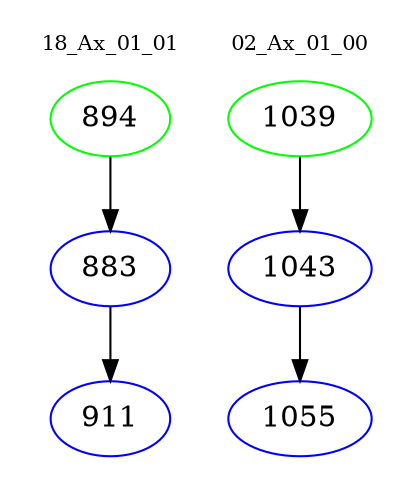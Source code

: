 digraph{
subgraph cluster_0 {
color = white
label = "18_Ax_01_01";
fontsize=10;
T0_894 [label="894", color="green"]
T0_894 -> T0_883 [color="black"]
T0_883 [label="883", color="blue"]
T0_883 -> T0_911 [color="black"]
T0_911 [label="911", color="blue"]
}
subgraph cluster_1 {
color = white
label = "02_Ax_01_00";
fontsize=10;
T1_1039 [label="1039", color="green"]
T1_1039 -> T1_1043 [color="black"]
T1_1043 [label="1043", color="blue"]
T1_1043 -> T1_1055 [color="black"]
T1_1055 [label="1055", color="blue"]
}
}
